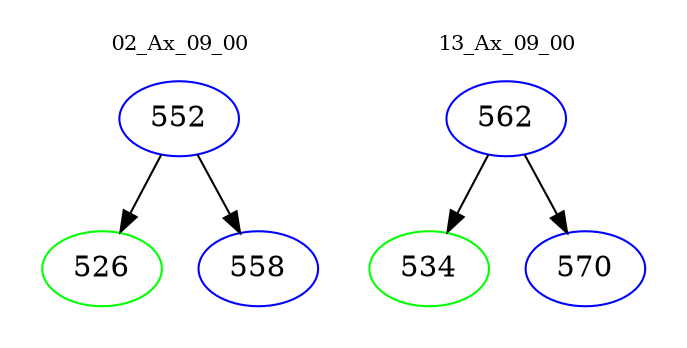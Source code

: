 digraph{
subgraph cluster_0 {
color = white
label = "02_Ax_09_00";
fontsize=10;
T0_552 [label="552", color="blue"]
T0_552 -> T0_526 [color="black"]
T0_526 [label="526", color="green"]
T0_552 -> T0_558 [color="black"]
T0_558 [label="558", color="blue"]
}
subgraph cluster_1 {
color = white
label = "13_Ax_09_00";
fontsize=10;
T1_562 [label="562", color="blue"]
T1_562 -> T1_534 [color="black"]
T1_534 [label="534", color="green"]
T1_562 -> T1_570 [color="black"]
T1_570 [label="570", color="blue"]
}
}
